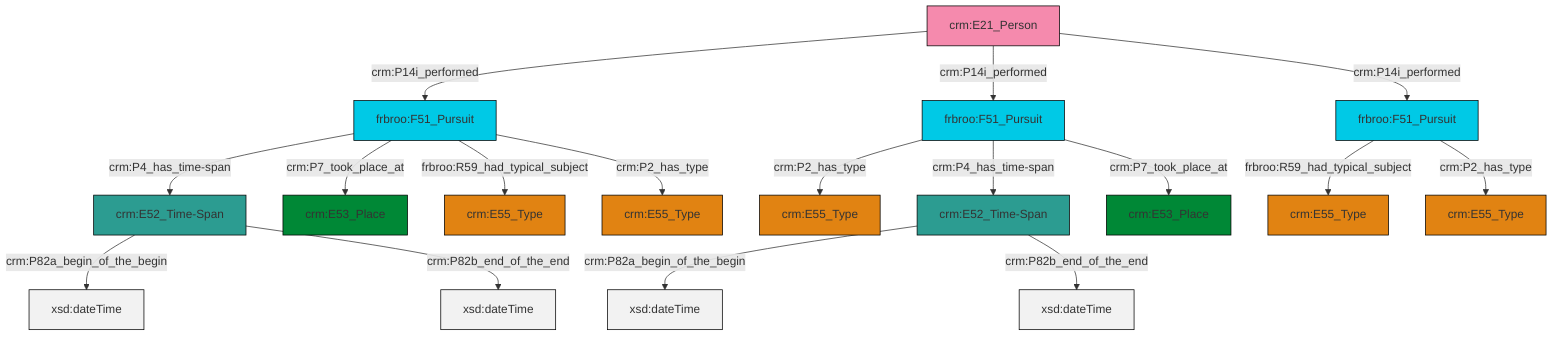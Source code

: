 graph TD
classDef Literal fill:#f2f2f2,stroke:#000000;
classDef CRM_Entity fill:#FFFFFF,stroke:#000000;
classDef Temporal_Entity fill:#00C9E6, stroke:#000000;
classDef Type fill:#E18312, stroke:#000000;
classDef Time-Span fill:#2C9C91, stroke:#000000;
classDef Appellation fill:#FFEB7F, stroke:#000000;
classDef Place fill:#008836, stroke:#000000;
classDef Persistent_Item fill:#B266B2, stroke:#000000;
classDef Conceptual_Object fill:#FFD700, stroke:#000000;
classDef Physical_Thing fill:#D2B48C, stroke:#000000;
classDef Actor fill:#f58aad, stroke:#000000;
classDef PC_Classes fill:#4ce600, stroke:#000000;
classDef Multi fill:#cccccc,stroke:#000000;

0["crm:E21_Person"]:::Actor -->|crm:P14i_performed| 4["frbroo:F51_Pursuit"]:::Temporal_Entity
7["crm:E52_Time-Span"]:::Time-Span -->|crm:P82a_begin_of_the_begin| 8[xsd:dateTime]:::Literal
9["crm:E52_Time-Span"]:::Time-Span -->|crm:P82a_begin_of_the_begin| 10[xsd:dateTime]:::Literal
15["frbroo:F51_Pursuit"]:::Temporal_Entity -->|crm:P2_has_type| 16["crm:E55_Type"]:::Type
9["crm:E52_Time-Span"]:::Time-Span -->|crm:P82b_end_of_the_end| 19[xsd:dateTime]:::Literal
4["frbroo:F51_Pursuit"]:::Temporal_Entity -->|crm:P4_has_time-span| 9["crm:E52_Time-Span"]:::Time-Span
15["frbroo:F51_Pursuit"]:::Temporal_Entity -->|crm:P4_has_time-span| 7["crm:E52_Time-Span"]:::Time-Span
4["frbroo:F51_Pursuit"]:::Temporal_Entity -->|crm:P7_took_place_at| 23["crm:E53_Place"]:::Place
0["crm:E21_Person"]:::Actor -->|crm:P14i_performed| 15["frbroo:F51_Pursuit"]:::Temporal_Entity
25["frbroo:F51_Pursuit"]:::Temporal_Entity -->|frbroo:R59_had_typical_subject| 5["crm:E55_Type"]:::Type
4["frbroo:F51_Pursuit"]:::Temporal_Entity -->|frbroo:R59_had_typical_subject| 17["crm:E55_Type"]:::Type
0["crm:E21_Person"]:::Actor -->|crm:P14i_performed| 25["frbroo:F51_Pursuit"]:::Temporal_Entity
15["frbroo:F51_Pursuit"]:::Temporal_Entity -->|crm:P7_took_place_at| 28["crm:E53_Place"]:::Place
4["frbroo:F51_Pursuit"]:::Temporal_Entity -->|crm:P2_has_type| 11["crm:E55_Type"]:::Type
25["frbroo:F51_Pursuit"]:::Temporal_Entity -->|crm:P2_has_type| 2["crm:E55_Type"]:::Type
7["crm:E52_Time-Span"]:::Time-Span -->|crm:P82b_end_of_the_end| 32[xsd:dateTime]:::Literal